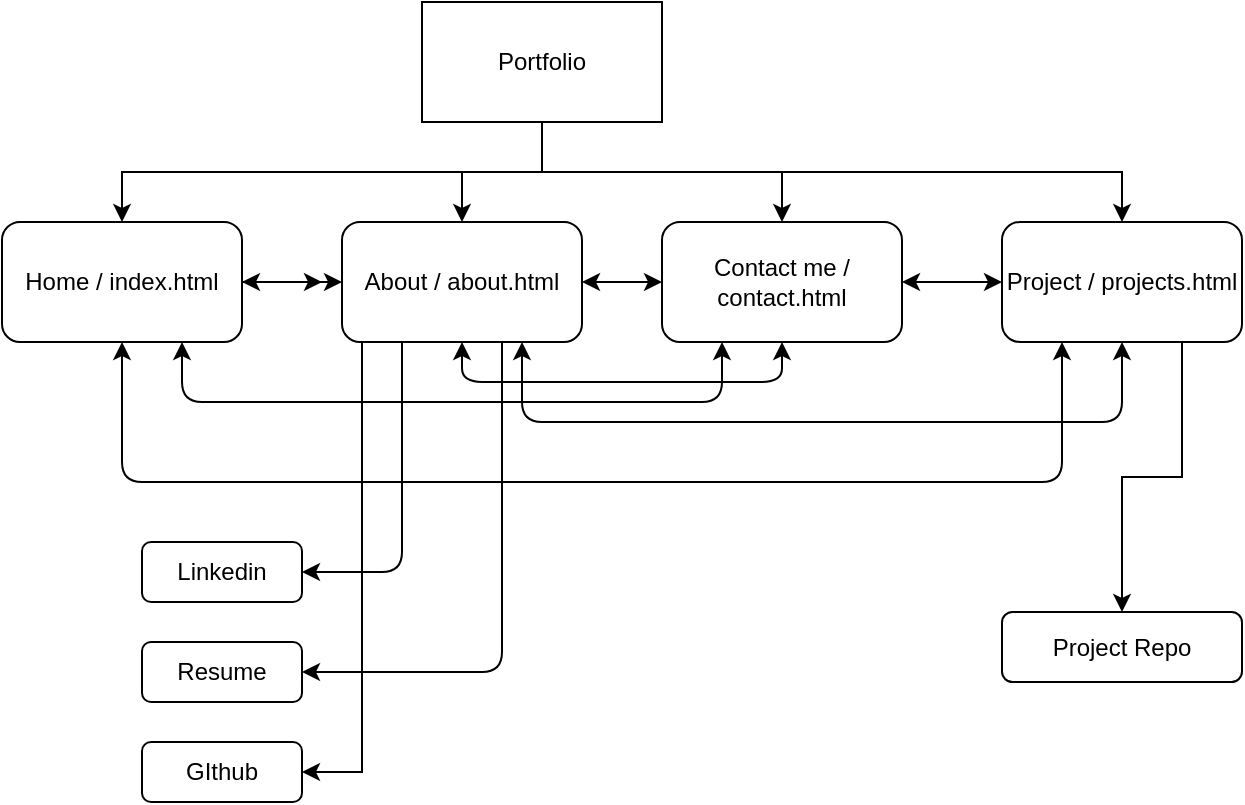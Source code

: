 <mxfile version="13.9.2" type="github">
  <diagram id="BoUAAAzzEhgEYpUWboQW" name="Page-1">
    <mxGraphModel dx="562" dy="748" grid="1" gridSize="10" guides="1" tooltips="1" connect="1" arrows="1" fold="1" page="1" pageScale="1" pageWidth="850" pageHeight="1100" math="0" shadow="0">
      <root>
        <mxCell id="0" />
        <mxCell id="1" parent="0" />
        <mxCell id="z3MwqPS4IQPkSL49e8nf-7" style="edgeStyle=orthogonalEdgeStyle;rounded=0;orthogonalLoop=1;jettySize=auto;html=1;exitX=0.5;exitY=1;exitDx=0;exitDy=0;" parent="1" source="z3MwqPS4IQPkSL49e8nf-1" target="z3MwqPS4IQPkSL49e8nf-5" edge="1">
          <mxGeometry relative="1" as="geometry" />
        </mxCell>
        <mxCell id="z3MwqPS4IQPkSL49e8nf-8" style="edgeStyle=orthogonalEdgeStyle;rounded=0;orthogonalLoop=1;jettySize=auto;html=1;exitX=0.5;exitY=1;exitDx=0;exitDy=0;entryX=0.5;entryY=0;entryDx=0;entryDy=0;" parent="1" source="z3MwqPS4IQPkSL49e8nf-1" target="z3MwqPS4IQPkSL49e8nf-2" edge="1">
          <mxGeometry relative="1" as="geometry" />
        </mxCell>
        <mxCell id="z3MwqPS4IQPkSL49e8nf-10" style="edgeStyle=orthogonalEdgeStyle;rounded=0;orthogonalLoop=1;jettySize=auto;html=1;exitX=0.5;exitY=1;exitDx=0;exitDy=0;entryX=0.5;entryY=0;entryDx=0;entryDy=0;" parent="1" source="z3MwqPS4IQPkSL49e8nf-1" target="z3MwqPS4IQPkSL49e8nf-9" edge="1">
          <mxGeometry relative="1" as="geometry" />
        </mxCell>
        <mxCell id="z3MwqPS4IQPkSL49e8nf-12" style="edgeStyle=orthogonalEdgeStyle;rounded=0;orthogonalLoop=1;jettySize=auto;html=1;exitX=0.5;exitY=1;exitDx=0;exitDy=0;entryX=0.5;entryY=0;entryDx=0;entryDy=0;" parent="1" source="z3MwqPS4IQPkSL49e8nf-1" target="z3MwqPS4IQPkSL49e8nf-11" edge="1">
          <mxGeometry relative="1" as="geometry" />
        </mxCell>
        <mxCell id="z3MwqPS4IQPkSL49e8nf-1" value="Portfolio" style="rounded=0;whiteSpace=wrap;html=1;" parent="1" vertex="1">
          <mxGeometry x="330" y="80" width="120" height="60" as="geometry" />
        </mxCell>
        <mxCell id="R7qKJERukZMwfW9dG-Xh-2" style="edgeStyle=orthogonalEdgeStyle;rounded=0;orthogonalLoop=1;jettySize=auto;html=1;exitX=1;exitY=0.5;exitDx=0;exitDy=0;" edge="1" parent="1" source="z3MwqPS4IQPkSL49e8nf-2" target="z3MwqPS4IQPkSL49e8nf-5">
          <mxGeometry relative="1" as="geometry" />
        </mxCell>
        <mxCell id="z3MwqPS4IQPkSL49e8nf-2" value="Home / index.html" style="rounded=1;whiteSpace=wrap;html=1;" parent="1" vertex="1">
          <mxGeometry x="120" y="190" width="120" height="60" as="geometry" />
        </mxCell>
        <mxCell id="R7qKJERukZMwfW9dG-Xh-22" style="edgeStyle=orthogonalEdgeStyle;rounded=0;orthogonalLoop=1;jettySize=auto;html=1;exitX=0.071;exitY=0.993;exitDx=0;exitDy=0;entryX=1;entryY=0.5;entryDx=0;entryDy=0;exitPerimeter=0;" edge="1" parent="1" source="z3MwqPS4IQPkSL49e8nf-5" target="R7qKJERukZMwfW9dG-Xh-21">
          <mxGeometry relative="1" as="geometry">
            <Array as="points">
              <mxPoint x="300" y="250" />
              <mxPoint x="300" y="465" />
            </Array>
          </mxGeometry>
        </mxCell>
        <mxCell id="z3MwqPS4IQPkSL49e8nf-5" value="About / about.html" style="rounded=1;whiteSpace=wrap;html=1;" parent="1" vertex="1">
          <mxGeometry x="290" y="190" width="120" height="60" as="geometry" />
        </mxCell>
        <mxCell id="z3MwqPS4IQPkSL49e8nf-9" value="Contact me / contact.html" style="rounded=1;whiteSpace=wrap;html=1;" parent="1" vertex="1">
          <mxGeometry x="450" y="190" width="120" height="60" as="geometry" />
        </mxCell>
        <mxCell id="R7qKJERukZMwfW9dG-Xh-24" style="edgeStyle=orthogonalEdgeStyle;rounded=0;orthogonalLoop=1;jettySize=auto;html=1;exitX=0.75;exitY=1;exitDx=0;exitDy=0;entryX=0.5;entryY=0;entryDx=0;entryDy=0;" edge="1" parent="1" source="z3MwqPS4IQPkSL49e8nf-11" target="R7qKJERukZMwfW9dG-Xh-23">
          <mxGeometry relative="1" as="geometry" />
        </mxCell>
        <mxCell id="z3MwqPS4IQPkSL49e8nf-11" value="Project / projects.html" style="rounded=1;whiteSpace=wrap;html=1;" parent="1" vertex="1">
          <mxGeometry x="620" y="190" width="120" height="60" as="geometry" />
        </mxCell>
        <mxCell id="R7qKJERukZMwfW9dG-Xh-3" value="" style="endArrow=classic;startArrow=classic;html=1;" edge="1" parent="1">
          <mxGeometry width="50" height="50" relative="1" as="geometry">
            <mxPoint x="240" y="220" as="sourcePoint" />
            <mxPoint x="280" y="220" as="targetPoint" />
          </mxGeometry>
        </mxCell>
        <mxCell id="R7qKJERukZMwfW9dG-Xh-7" value="" style="endArrow=classic;startArrow=classic;html=1;exitX=1;exitY=0.5;exitDx=0;exitDy=0;" edge="1" parent="1" source="z3MwqPS4IQPkSL49e8nf-5">
          <mxGeometry width="50" height="50" relative="1" as="geometry">
            <mxPoint x="430" y="300" as="sourcePoint" />
            <mxPoint x="450" y="220" as="targetPoint" />
            <Array as="points">
              <mxPoint x="450" y="220" />
            </Array>
          </mxGeometry>
        </mxCell>
        <mxCell id="R7qKJERukZMwfW9dG-Xh-9" value="" style="endArrow=classic;startArrow=classic;html=1;exitX=1;exitY=0.5;exitDx=0;exitDy=0;" edge="1" parent="1" source="z3MwqPS4IQPkSL49e8nf-9">
          <mxGeometry width="50" height="50" relative="1" as="geometry">
            <mxPoint x="570" y="270" as="sourcePoint" />
            <mxPoint x="620" y="220" as="targetPoint" />
          </mxGeometry>
        </mxCell>
        <mxCell id="R7qKJERukZMwfW9dG-Xh-10" value="" style="endArrow=classic;startArrow=classic;html=1;entryX=0.25;entryY=1;entryDx=0;entryDy=0;exitX=0.75;exitY=1;exitDx=0;exitDy=0;" edge="1" parent="1" source="z3MwqPS4IQPkSL49e8nf-2" target="z3MwqPS4IQPkSL49e8nf-9">
          <mxGeometry width="50" height="50" relative="1" as="geometry">
            <mxPoint x="240" y="243" as="sourcePoint" />
            <mxPoint x="430" y="350" as="targetPoint" />
            <Array as="points">
              <mxPoint x="210" y="280" />
              <mxPoint x="380" y="280" />
              <mxPoint x="480" y="280" />
            </Array>
          </mxGeometry>
        </mxCell>
        <mxCell id="R7qKJERukZMwfW9dG-Xh-11" value="" style="endArrow=classic;startArrow=classic;html=1;exitX=0.5;exitY=1;exitDx=0;exitDy=0;entryX=0.25;entryY=1;entryDx=0;entryDy=0;" edge="1" parent="1" source="z3MwqPS4IQPkSL49e8nf-2" target="z3MwqPS4IQPkSL49e8nf-11">
          <mxGeometry width="50" height="50" relative="1" as="geometry">
            <mxPoint x="380" y="400" as="sourcePoint" />
            <mxPoint x="430" y="350" as="targetPoint" />
            <Array as="points">
              <mxPoint x="180" y="320" />
              <mxPoint x="410" y="320" />
              <mxPoint x="650" y="320" />
            </Array>
          </mxGeometry>
        </mxCell>
        <mxCell id="R7qKJERukZMwfW9dG-Xh-12" value="" style="endArrow=classic;startArrow=classic;html=1;entryX=0.5;entryY=1;entryDx=0;entryDy=0;exitX=0.5;exitY=1;exitDx=0;exitDy=0;" edge="1" parent="1" source="z3MwqPS4IQPkSL49e8nf-5" target="z3MwqPS4IQPkSL49e8nf-9">
          <mxGeometry width="50" height="50" relative="1" as="geometry">
            <mxPoint x="380" y="400" as="sourcePoint" />
            <mxPoint x="430" y="350" as="targetPoint" />
            <Array as="points">
              <mxPoint x="350" y="270" />
              <mxPoint x="420" y="270" />
              <mxPoint x="510" y="270" />
            </Array>
          </mxGeometry>
        </mxCell>
        <mxCell id="R7qKJERukZMwfW9dG-Xh-13" value="" style="endArrow=classic;startArrow=classic;html=1;exitX=0.75;exitY=1;exitDx=0;exitDy=0;entryX=0.5;entryY=1;entryDx=0;entryDy=0;" edge="1" parent="1" source="z3MwqPS4IQPkSL49e8nf-5" target="z3MwqPS4IQPkSL49e8nf-11">
          <mxGeometry width="50" height="50" relative="1" as="geometry">
            <mxPoint x="630" y="300" as="sourcePoint" />
            <mxPoint x="680" y="250" as="targetPoint" />
            <Array as="points">
              <mxPoint x="380" y="290" />
              <mxPoint x="540" y="290" />
              <mxPoint x="680" y="290" />
            </Array>
          </mxGeometry>
        </mxCell>
        <mxCell id="R7qKJERukZMwfW9dG-Xh-14" value="Linkedin" style="rounded=1;whiteSpace=wrap;html=1;" vertex="1" parent="1">
          <mxGeometry x="190" y="350" width="80" height="30" as="geometry" />
        </mxCell>
        <mxCell id="R7qKJERukZMwfW9dG-Xh-16" value="" style="endArrow=classic;html=1;entryX=1;entryY=0.5;entryDx=0;entryDy=0;exitX=0.25;exitY=1;exitDx=0;exitDy=0;" edge="1" parent="1" source="z3MwqPS4IQPkSL49e8nf-5" target="R7qKJERukZMwfW9dG-Xh-14">
          <mxGeometry width="50" height="50" relative="1" as="geometry">
            <mxPoint x="300" y="200" as="sourcePoint" />
            <mxPoint x="350" y="150" as="targetPoint" />
            <Array as="points">
              <mxPoint x="320" y="365" />
            </Array>
          </mxGeometry>
        </mxCell>
        <mxCell id="R7qKJERukZMwfW9dG-Xh-18" value="Resume" style="rounded=1;whiteSpace=wrap;html=1;" vertex="1" parent="1">
          <mxGeometry x="190" y="400" width="80" height="30" as="geometry" />
        </mxCell>
        <mxCell id="R7qKJERukZMwfW9dG-Xh-20" value="" style="endArrow=classic;html=1;entryX=1;entryY=0.5;entryDx=0;entryDy=0;" edge="1" parent="1" target="R7qKJERukZMwfW9dG-Xh-18">
          <mxGeometry width="50" height="50" relative="1" as="geometry">
            <mxPoint x="370" y="250" as="sourcePoint" />
            <mxPoint x="310" y="475" as="targetPoint" />
            <Array as="points">
              <mxPoint x="370" y="415" />
            </Array>
          </mxGeometry>
        </mxCell>
        <mxCell id="R7qKJERukZMwfW9dG-Xh-21" value="GIthub" style="rounded=1;whiteSpace=wrap;html=1;" vertex="1" parent="1">
          <mxGeometry x="190" y="450" width="80" height="30" as="geometry" />
        </mxCell>
        <mxCell id="R7qKJERukZMwfW9dG-Xh-23" value="Project Repo" style="rounded=1;whiteSpace=wrap;html=1;" vertex="1" parent="1">
          <mxGeometry x="620" y="385" width="120" height="35" as="geometry" />
        </mxCell>
      </root>
    </mxGraphModel>
  </diagram>
</mxfile>
